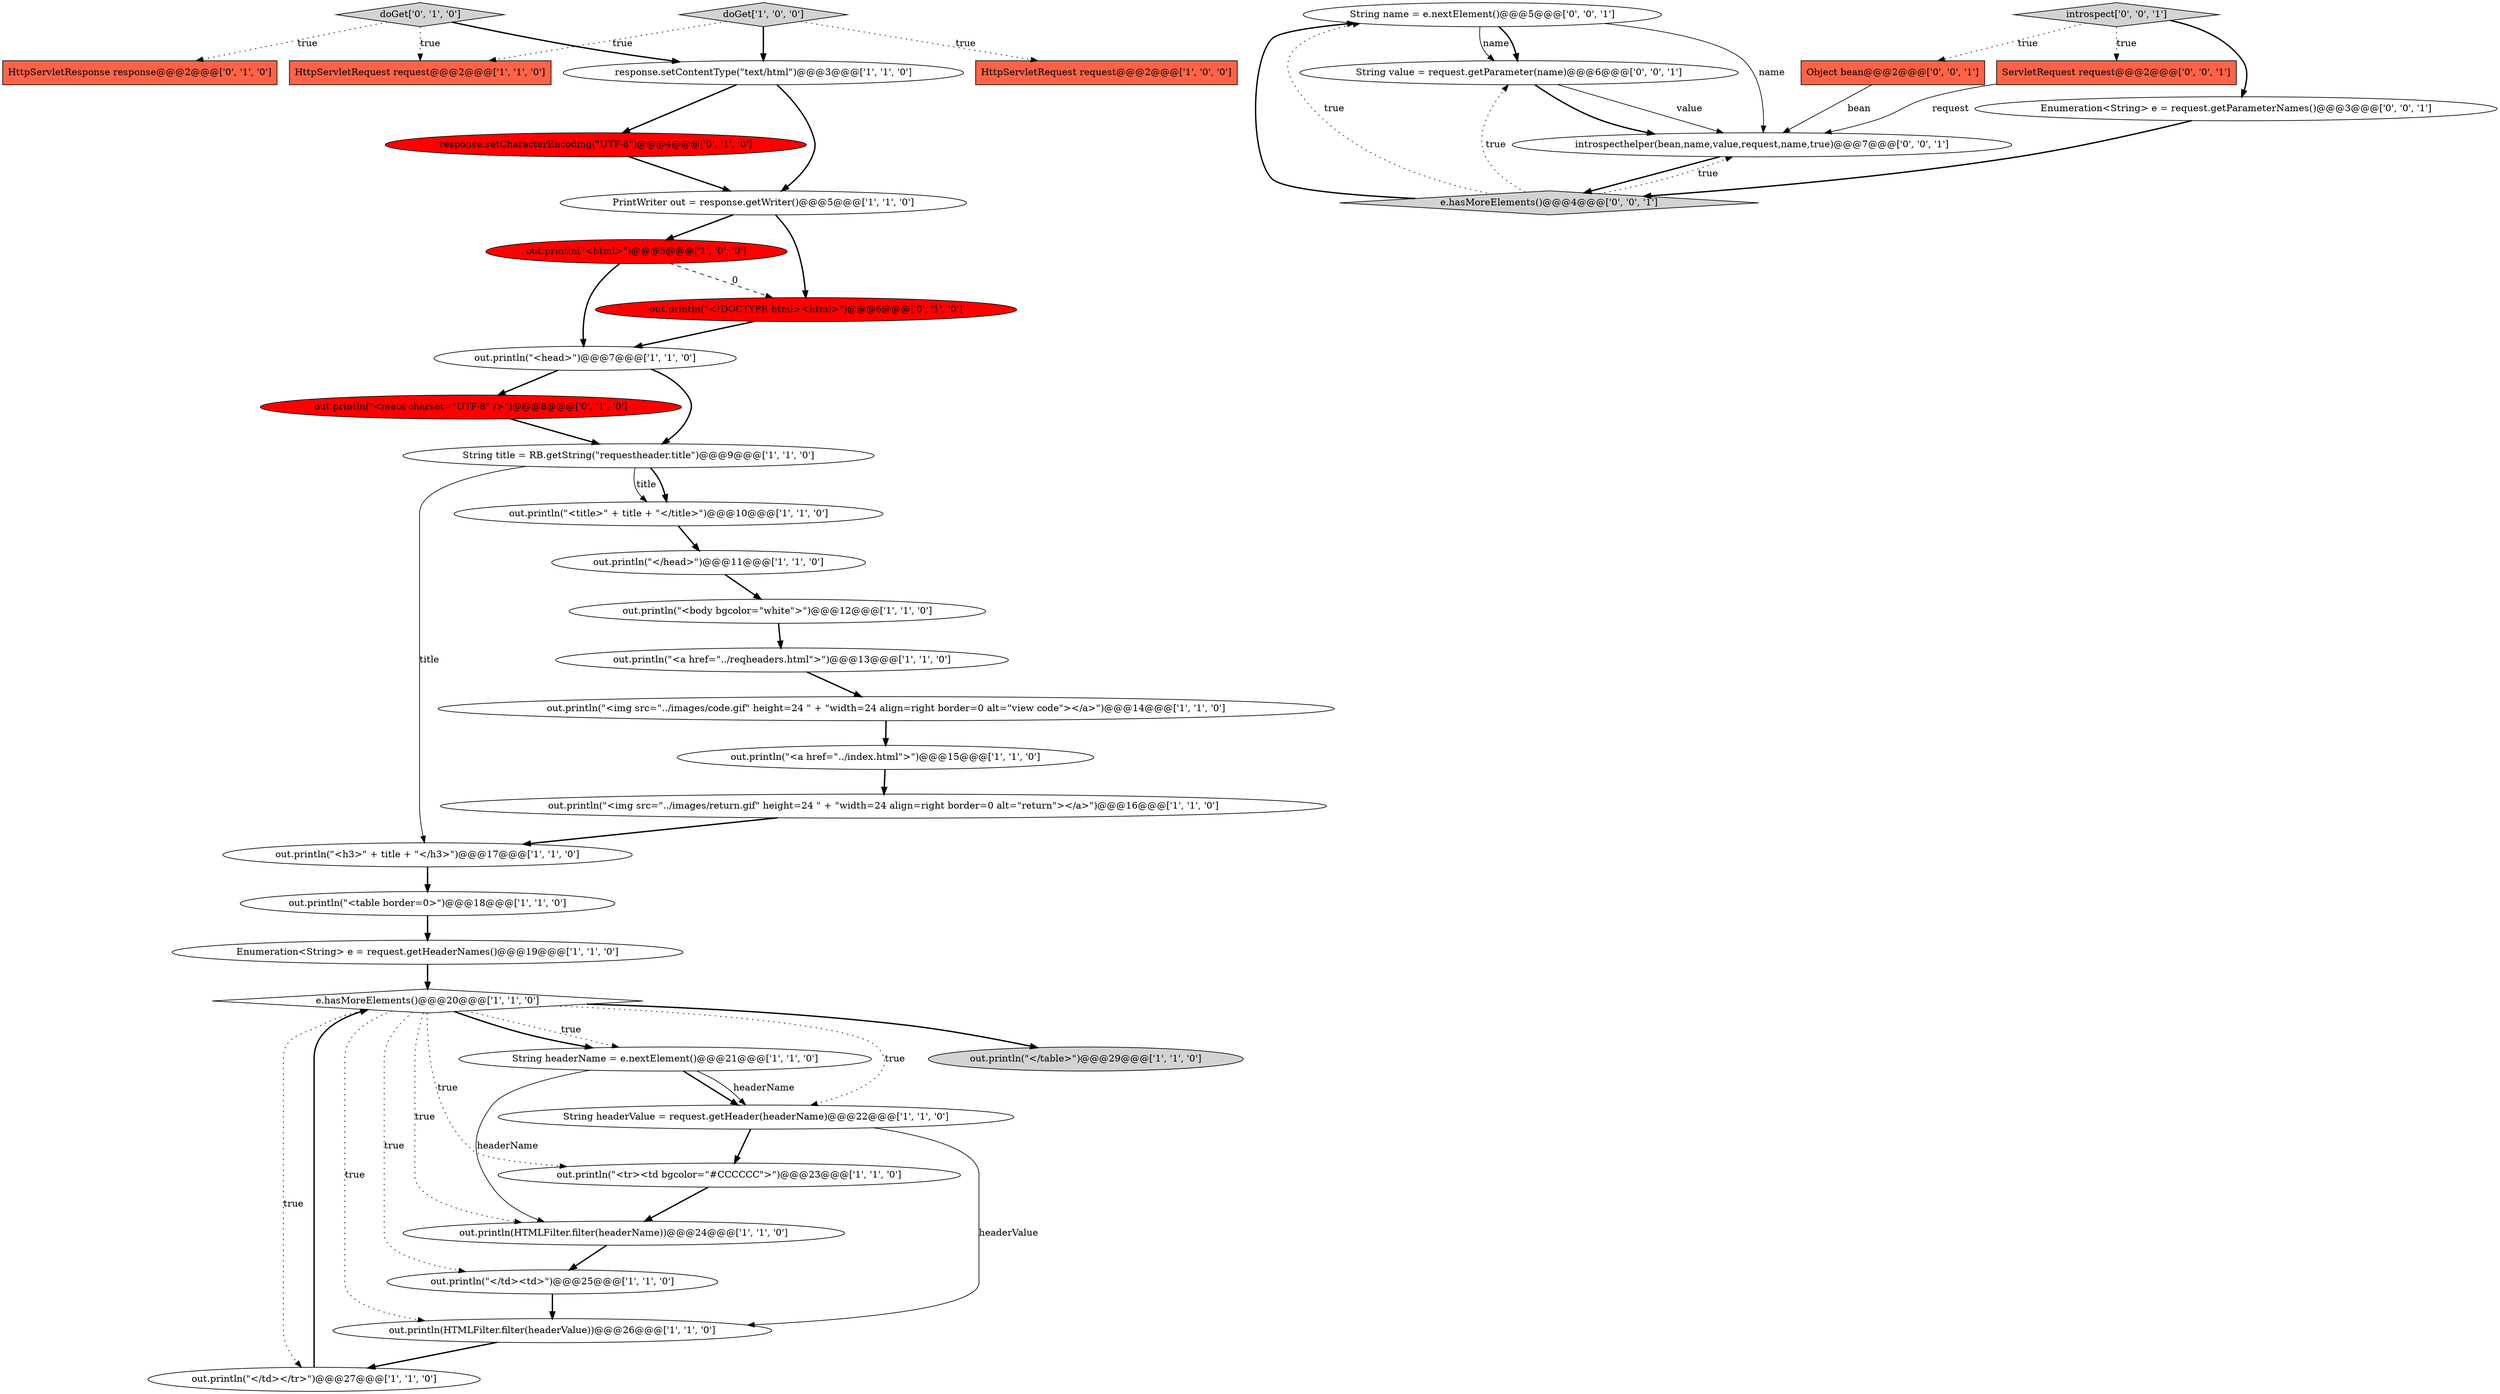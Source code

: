digraph {
19 [style = filled, label = "out.println(\"<a href=\"../index.html\">\")@@@15@@@['1', '1', '0']", fillcolor = white, shape = ellipse image = "AAA0AAABBB1BBB"];
31 [style = filled, label = "out.println(\"<meta charset=\"UTF-8\" />\")@@@8@@@['0', '1', '0']", fillcolor = red, shape = ellipse image = "AAA1AAABBB2BBB"];
13 [style = filled, label = "out.println(\"</td></tr>\")@@@27@@@['1', '1', '0']", fillcolor = white, shape = ellipse image = "AAA0AAABBB1BBB"];
25 [style = filled, label = "out.println(\"<img src=\"../images/code.gif\" height=24 \" + \"width=24 align=right border=0 alt=\"view code\"></a>\")@@@14@@@['1', '1', '0']", fillcolor = white, shape = ellipse image = "AAA0AAABBB1BBB"];
2 [style = filled, label = "out.println(\"</td><td>\")@@@25@@@['1', '1', '0']", fillcolor = white, shape = ellipse image = "AAA0AAABBB1BBB"];
29 [style = filled, label = "response.setCharacterEncoding(\"UTF-8\")@@@4@@@['0', '1', '0']", fillcolor = red, shape = ellipse image = "AAA1AAABBB2BBB"];
33 [style = filled, label = "String name = e.nextElement()@@@5@@@['0', '0', '1']", fillcolor = white, shape = ellipse image = "AAA0AAABBB3BBB"];
0 [style = filled, label = "String title = RB.getString(\"requestheader.title\")@@@9@@@['1', '1', '0']", fillcolor = white, shape = ellipse image = "AAA0AAABBB1BBB"];
28 [style = filled, label = "HttpServletResponse response@@@2@@@['0', '1', '0']", fillcolor = tomato, shape = box image = "AAA0AAABBB2BBB"];
1 [style = filled, label = "out.println(HTMLFilter.filter(headerValue))@@@26@@@['1', '1', '0']", fillcolor = white, shape = ellipse image = "AAA0AAABBB1BBB"];
5 [style = filled, label = "HttpServletRequest request@@@2@@@['1', '0', '0']", fillcolor = tomato, shape = box image = "AAA0AAABBB1BBB"];
6 [style = filled, label = "HttpServletRequest request@@@2@@@['1', '1', '0']", fillcolor = tomato, shape = box image = "AAA0AAABBB1BBB"];
20 [style = filled, label = "out.println(\"<html>\")@@@5@@@['1', '0', '0']", fillcolor = red, shape = ellipse image = "AAA1AAABBB1BBB"];
38 [style = filled, label = "Object bean@@@2@@@['0', '0', '1']", fillcolor = tomato, shape = box image = "AAA0AAABBB3BBB"];
32 [style = filled, label = "e.hasMoreElements()@@@4@@@['0', '0', '1']", fillcolor = lightgray, shape = diamond image = "AAA0AAABBB3BBB"];
21 [style = filled, label = "out.println(HTMLFilter.filter(headerName))@@@24@@@['1', '1', '0']", fillcolor = white, shape = ellipse image = "AAA0AAABBB1BBB"];
24 [style = filled, label = "String headerName = e.nextElement()@@@21@@@['1', '1', '0']", fillcolor = white, shape = ellipse image = "AAA0AAABBB1BBB"];
18 [style = filled, label = "Enumeration<String> e = request.getHeaderNames()@@@19@@@['1', '1', '0']", fillcolor = white, shape = ellipse image = "AAA0AAABBB1BBB"];
34 [style = filled, label = "String value = request.getParameter(name)@@@6@@@['0', '0', '1']", fillcolor = white, shape = ellipse image = "AAA0AAABBB3BBB"];
16 [style = filled, label = "response.setContentType(\"text/html\")@@@3@@@['1', '1', '0']", fillcolor = white, shape = ellipse image = "AAA0AAABBB1BBB"];
11 [style = filled, label = "out.println(\"<a href=\"../reqheaders.html\">\")@@@13@@@['1', '1', '0']", fillcolor = white, shape = ellipse image = "AAA0AAABBB1BBB"];
4 [style = filled, label = "out.println(\"<head>\")@@@7@@@['1', '1', '0']", fillcolor = white, shape = ellipse image = "AAA0AAABBB1BBB"];
14 [style = filled, label = "out.println(\"</head>\")@@@11@@@['1', '1', '0']", fillcolor = white, shape = ellipse image = "AAA0AAABBB1BBB"];
23 [style = filled, label = "out.println(\"<title>\" + title + \"</title>\")@@@10@@@['1', '1', '0']", fillcolor = white, shape = ellipse image = "AAA0AAABBB1BBB"];
27 [style = filled, label = "out.println(\"<!DOCTYPE html><html>\")@@@6@@@['0', '1', '0']", fillcolor = red, shape = ellipse image = "AAA1AAABBB2BBB"];
30 [style = filled, label = "doGet['0', '1', '0']", fillcolor = lightgray, shape = diamond image = "AAA0AAABBB2BBB"];
36 [style = filled, label = "ServletRequest request@@@2@@@['0', '0', '1']", fillcolor = tomato, shape = box image = "AAA0AAABBB3BBB"];
10 [style = filled, label = "out.println(\"<tr><td bgcolor=\"#CCCCCC\">\")@@@23@@@['1', '1', '0']", fillcolor = white, shape = ellipse image = "AAA0AAABBB1BBB"];
22 [style = filled, label = "out.println(\"</table>\")@@@29@@@['1', '1', '0']", fillcolor = lightgray, shape = ellipse image = "AAA0AAABBB1BBB"];
8 [style = filled, label = "out.println(\"<img src=\"../images/return.gif\" height=24 \" + \"width=24 align=right border=0 alt=\"return\"></a>\")@@@16@@@['1', '1', '0']", fillcolor = white, shape = ellipse image = "AAA0AAABBB1BBB"];
9 [style = filled, label = "doGet['1', '0', '0']", fillcolor = lightgray, shape = diamond image = "AAA0AAABBB1BBB"];
37 [style = filled, label = "introspecthelper(bean,name,value,request,name,true)@@@7@@@['0', '0', '1']", fillcolor = white, shape = ellipse image = "AAA0AAABBB3BBB"];
7 [style = filled, label = "PrintWriter out = response.getWriter()@@@5@@@['1', '1', '0']", fillcolor = white, shape = ellipse image = "AAA0AAABBB1BBB"];
17 [style = filled, label = "out.println(\"<h3>\" + title + \"</h3>\")@@@17@@@['1', '1', '0']", fillcolor = white, shape = ellipse image = "AAA0AAABBB1BBB"];
15 [style = filled, label = "e.hasMoreElements()@@@20@@@['1', '1', '0']", fillcolor = white, shape = diamond image = "AAA0AAABBB1BBB"];
35 [style = filled, label = "introspect['0', '0', '1']", fillcolor = lightgray, shape = diamond image = "AAA0AAABBB3BBB"];
26 [style = filled, label = "String headerValue = request.getHeader(headerName)@@@22@@@['1', '1', '0']", fillcolor = white, shape = ellipse image = "AAA0AAABBB1BBB"];
39 [style = filled, label = "Enumeration<String> e = request.getParameterNames()@@@3@@@['0', '0', '1']", fillcolor = white, shape = ellipse image = "AAA0AAABBB3BBB"];
3 [style = filled, label = "out.println(\"<body bgcolor=\"white\">\")@@@12@@@['1', '1', '0']", fillcolor = white, shape = ellipse image = "AAA0AAABBB1BBB"];
12 [style = filled, label = "out.println(\"<table border=0>\")@@@18@@@['1', '1', '0']", fillcolor = white, shape = ellipse image = "AAA0AAABBB1BBB"];
14->3 [style = bold, label=""];
32->34 [style = dotted, label="true"];
26->10 [style = bold, label=""];
0->17 [style = solid, label="title"];
36->37 [style = solid, label="request"];
2->1 [style = bold, label=""];
31->0 [style = bold, label=""];
15->24 [style = dotted, label="true"];
15->2 [style = dotted, label="true"];
16->29 [style = bold, label=""];
35->36 [style = dotted, label="true"];
35->39 [style = bold, label=""];
18->15 [style = bold, label=""];
16->7 [style = bold, label=""];
3->11 [style = bold, label=""];
33->34 [style = solid, label="name"];
30->6 [style = dotted, label="true"];
35->38 [style = dotted, label="true"];
15->10 [style = dotted, label="true"];
10->21 [style = bold, label=""];
7->20 [style = bold, label=""];
15->21 [style = dotted, label="true"];
9->6 [style = dotted, label="true"];
1->13 [style = bold, label=""];
9->16 [style = bold, label=""];
19->8 [style = bold, label=""];
32->33 [style = bold, label=""];
32->33 [style = dotted, label="true"];
15->22 [style = bold, label=""];
4->0 [style = bold, label=""];
21->2 [style = bold, label=""];
20->4 [style = bold, label=""];
23->14 [style = bold, label=""];
34->37 [style = solid, label="value"];
8->17 [style = bold, label=""];
33->37 [style = solid, label="name"];
4->31 [style = bold, label=""];
24->26 [style = bold, label=""];
27->4 [style = bold, label=""];
17->12 [style = bold, label=""];
0->23 [style = bold, label=""];
38->37 [style = solid, label="bean"];
34->37 [style = bold, label=""];
20->27 [style = dashed, label="0"];
15->1 [style = dotted, label="true"];
15->24 [style = bold, label=""];
39->32 [style = bold, label=""];
0->23 [style = solid, label="title"];
26->1 [style = solid, label="headerValue"];
12->18 [style = bold, label=""];
25->19 [style = bold, label=""];
7->27 [style = bold, label=""];
37->32 [style = bold, label=""];
29->7 [style = bold, label=""];
32->37 [style = dotted, label="true"];
13->15 [style = bold, label=""];
24->26 [style = solid, label="headerName"];
30->28 [style = dotted, label="true"];
30->16 [style = bold, label=""];
15->13 [style = dotted, label="true"];
33->34 [style = bold, label=""];
11->25 [style = bold, label=""];
15->26 [style = dotted, label="true"];
24->21 [style = solid, label="headerName"];
9->5 [style = dotted, label="true"];
}

